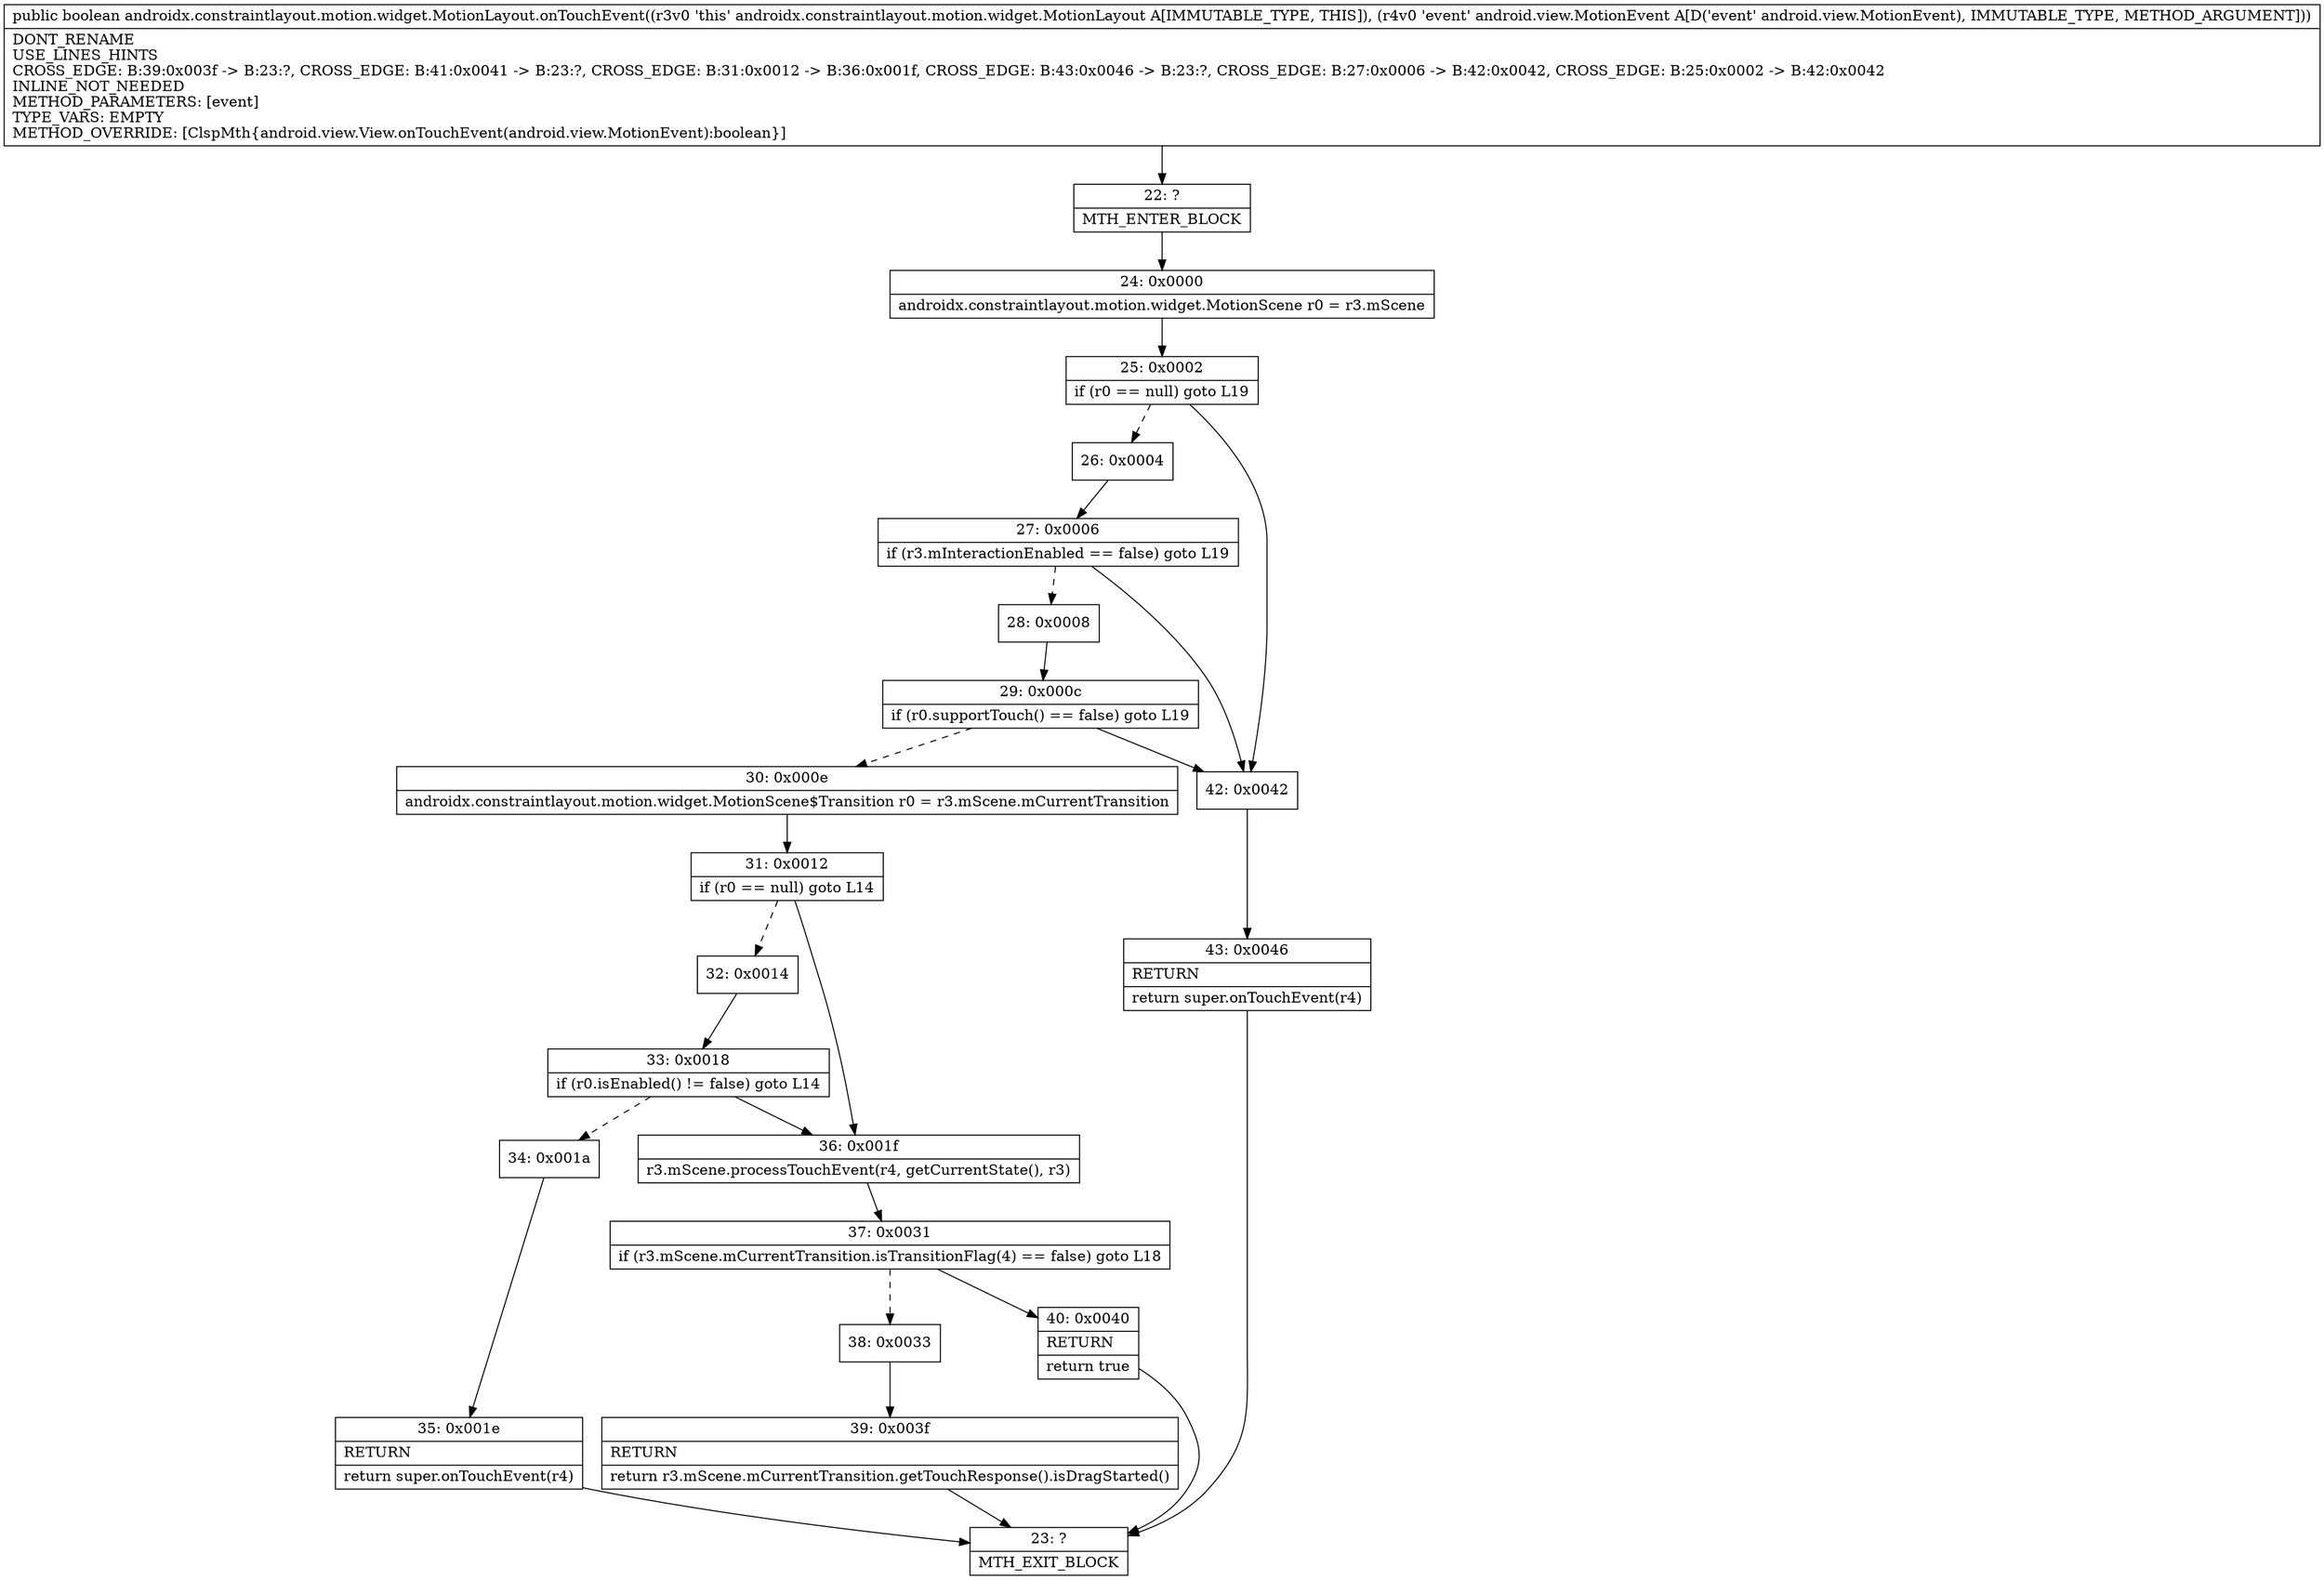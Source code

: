 digraph "CFG forandroidx.constraintlayout.motion.widget.MotionLayout.onTouchEvent(Landroid\/view\/MotionEvent;)Z" {
Node_22 [shape=record,label="{22\:\ ?|MTH_ENTER_BLOCK\l}"];
Node_24 [shape=record,label="{24\:\ 0x0000|androidx.constraintlayout.motion.widget.MotionScene r0 = r3.mScene\l}"];
Node_25 [shape=record,label="{25\:\ 0x0002|if (r0 == null) goto L19\l}"];
Node_26 [shape=record,label="{26\:\ 0x0004}"];
Node_27 [shape=record,label="{27\:\ 0x0006|if (r3.mInteractionEnabled == false) goto L19\l}"];
Node_28 [shape=record,label="{28\:\ 0x0008}"];
Node_29 [shape=record,label="{29\:\ 0x000c|if (r0.supportTouch() == false) goto L19\l}"];
Node_30 [shape=record,label="{30\:\ 0x000e|androidx.constraintlayout.motion.widget.MotionScene$Transition r0 = r3.mScene.mCurrentTransition\l}"];
Node_31 [shape=record,label="{31\:\ 0x0012|if (r0 == null) goto L14\l}"];
Node_32 [shape=record,label="{32\:\ 0x0014}"];
Node_33 [shape=record,label="{33\:\ 0x0018|if (r0.isEnabled() != false) goto L14\l}"];
Node_34 [shape=record,label="{34\:\ 0x001a}"];
Node_35 [shape=record,label="{35\:\ 0x001e|RETURN\l|return super.onTouchEvent(r4)\l}"];
Node_23 [shape=record,label="{23\:\ ?|MTH_EXIT_BLOCK\l}"];
Node_36 [shape=record,label="{36\:\ 0x001f|r3.mScene.processTouchEvent(r4, getCurrentState(), r3)\l}"];
Node_37 [shape=record,label="{37\:\ 0x0031|if (r3.mScene.mCurrentTransition.isTransitionFlag(4) == false) goto L18\l}"];
Node_38 [shape=record,label="{38\:\ 0x0033}"];
Node_39 [shape=record,label="{39\:\ 0x003f|RETURN\l|return r3.mScene.mCurrentTransition.getTouchResponse().isDragStarted()\l}"];
Node_40 [shape=record,label="{40\:\ 0x0040|RETURN\l|return true\l}"];
Node_42 [shape=record,label="{42\:\ 0x0042}"];
Node_43 [shape=record,label="{43\:\ 0x0046|RETURN\l|return super.onTouchEvent(r4)\l}"];
MethodNode[shape=record,label="{public boolean androidx.constraintlayout.motion.widget.MotionLayout.onTouchEvent((r3v0 'this' androidx.constraintlayout.motion.widget.MotionLayout A[IMMUTABLE_TYPE, THIS]), (r4v0 'event' android.view.MotionEvent A[D('event' android.view.MotionEvent), IMMUTABLE_TYPE, METHOD_ARGUMENT]))  | DONT_RENAME\lUSE_LINES_HINTS\lCROSS_EDGE: B:39:0x003f \-\> B:23:?, CROSS_EDGE: B:41:0x0041 \-\> B:23:?, CROSS_EDGE: B:31:0x0012 \-\> B:36:0x001f, CROSS_EDGE: B:43:0x0046 \-\> B:23:?, CROSS_EDGE: B:27:0x0006 \-\> B:42:0x0042, CROSS_EDGE: B:25:0x0002 \-\> B:42:0x0042\lINLINE_NOT_NEEDED\lMETHOD_PARAMETERS: [event]\lTYPE_VARS: EMPTY\lMETHOD_OVERRIDE: [ClspMth\{android.view.View.onTouchEvent(android.view.MotionEvent):boolean\}]\l}"];
MethodNode -> Node_22;Node_22 -> Node_24;
Node_24 -> Node_25;
Node_25 -> Node_26[style=dashed];
Node_25 -> Node_42;
Node_26 -> Node_27;
Node_27 -> Node_28[style=dashed];
Node_27 -> Node_42;
Node_28 -> Node_29;
Node_29 -> Node_30[style=dashed];
Node_29 -> Node_42;
Node_30 -> Node_31;
Node_31 -> Node_32[style=dashed];
Node_31 -> Node_36;
Node_32 -> Node_33;
Node_33 -> Node_34[style=dashed];
Node_33 -> Node_36;
Node_34 -> Node_35;
Node_35 -> Node_23;
Node_36 -> Node_37;
Node_37 -> Node_38[style=dashed];
Node_37 -> Node_40;
Node_38 -> Node_39;
Node_39 -> Node_23;
Node_40 -> Node_23;
Node_42 -> Node_43;
Node_43 -> Node_23;
}

